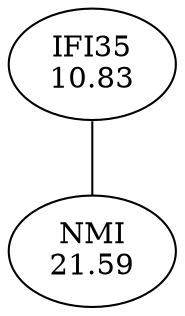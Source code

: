 digraph G {
overlap = scale ;
13518 [label = "IFI35\n10.83" ] ; 
823 [label = "NMI\n21.59" ] ; 
13518 -> 823 [arrowhead = "none" ]
}

